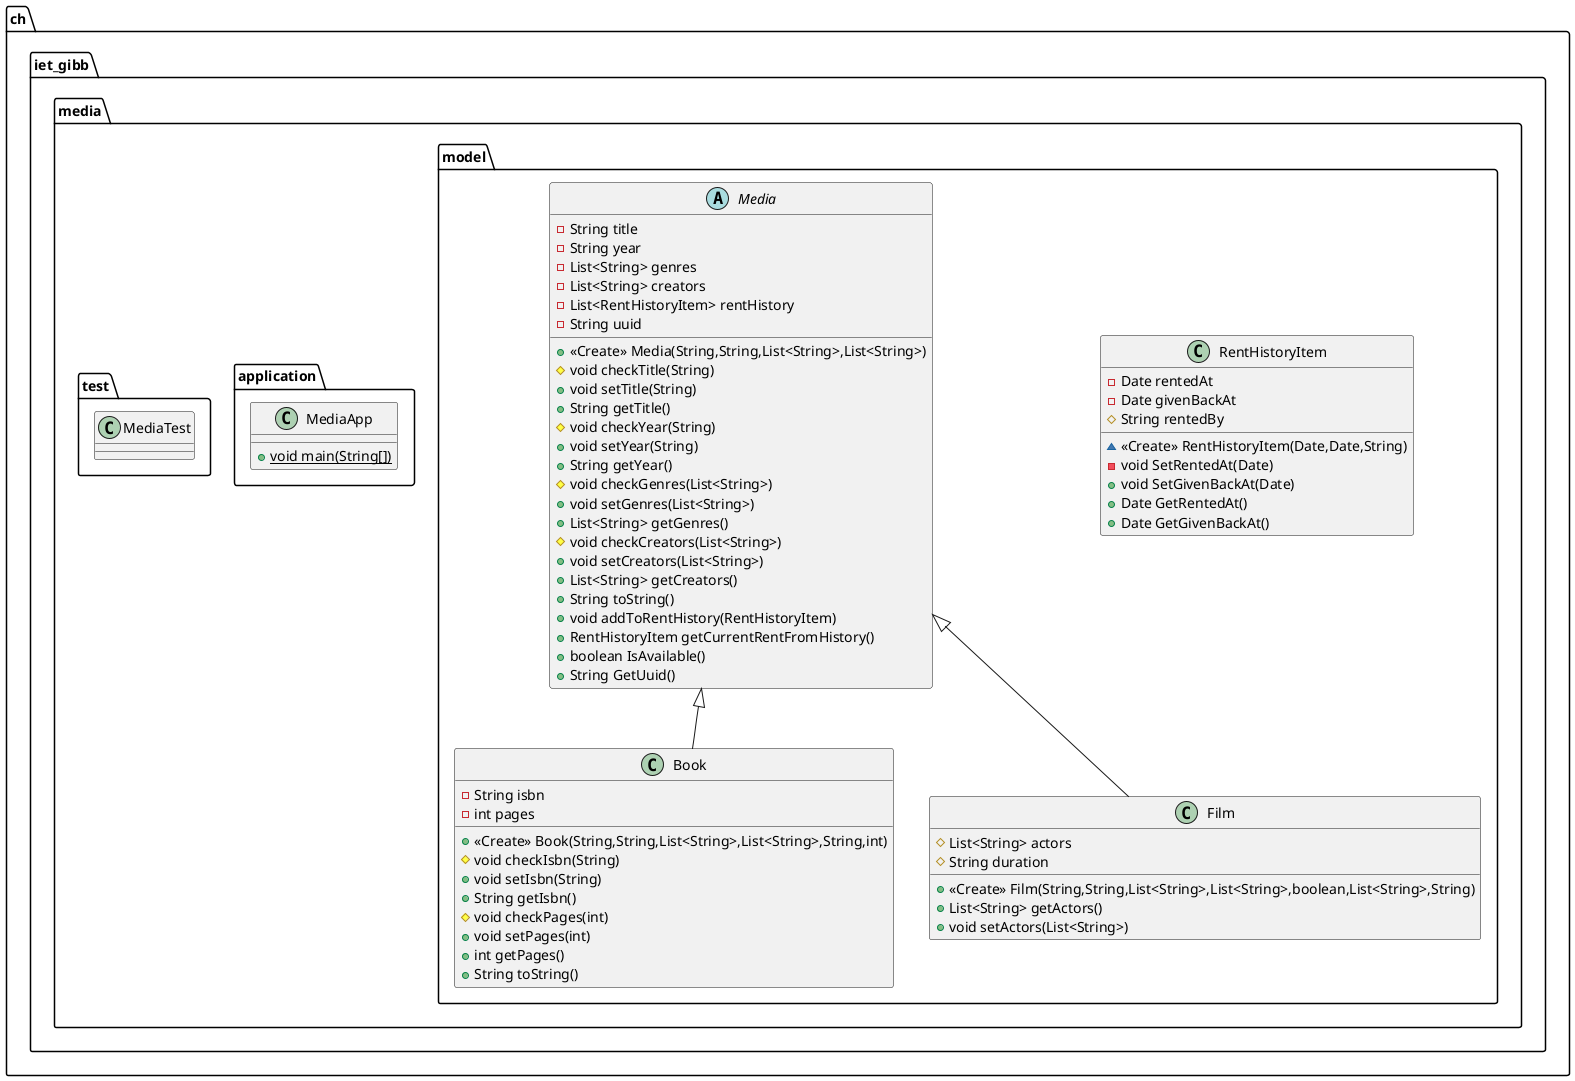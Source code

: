 @startuml
class ch.iet_gibb.media.model.RentHistoryItem {
- Date rentedAt
- Date givenBackAt
# String rentedBy
~ <<Create>> RentHistoryItem(Date,Date,String)
- void SetRentedAt(Date)
+ void SetGivenBackAt(Date)
+ Date GetRentedAt()
+ Date GetGivenBackAt()
}


class ch.iet_gibb.media.model.Book {
- String isbn
- int pages
+ <<Create>> Book(String,String,List<String>,List<String>,String,int)
# void checkIsbn(String)
+ void setIsbn(String)
+ String getIsbn()
# void checkPages(int)
+ void setPages(int)
+ int getPages()
+ String toString()
}


class ch.iet_gibb.media.application.MediaApp {
+ {static} void main(String[])
}

abstract class ch.iet_gibb.media.model.Media {
- String title
- String year
- List<String> genres
- List<String> creators
- List<RentHistoryItem> rentHistory
- String uuid
+ <<Create>> Media(String,String,List<String>,List<String>)
# void checkTitle(String)
+ void setTitle(String)
+ String getTitle()
# void checkYear(String)
+ void setYear(String)
+ String getYear()
# void checkGenres(List<String>)
+ void setGenres(List<String>)
+ List<String> getGenres()
# void checkCreators(List<String>)
+ void setCreators(List<String>)
+ List<String> getCreators()
+ String toString()
+ void addToRentHistory(RentHistoryItem)
+ RentHistoryItem getCurrentRentFromHistory()
+ boolean IsAvailable()
+ String GetUuid()
}


class ch.iet_gibb.media.model.Film {
# List<String> actors
# String duration
+ <<Create>> Film(String,String,List<String>,List<String>,boolean,List<String>,String)
+ List<String> getActors()
+ void setActors(List<String>)
}


class ch.iet_gibb.media.test.MediaTest {
}


ch.iet_gibb.media.model.Media <|-- ch.iet_gibb.media.model.Book
ch.iet_gibb.media.model.Media <|-- ch.iet_gibb.media.model.Film
@enduml